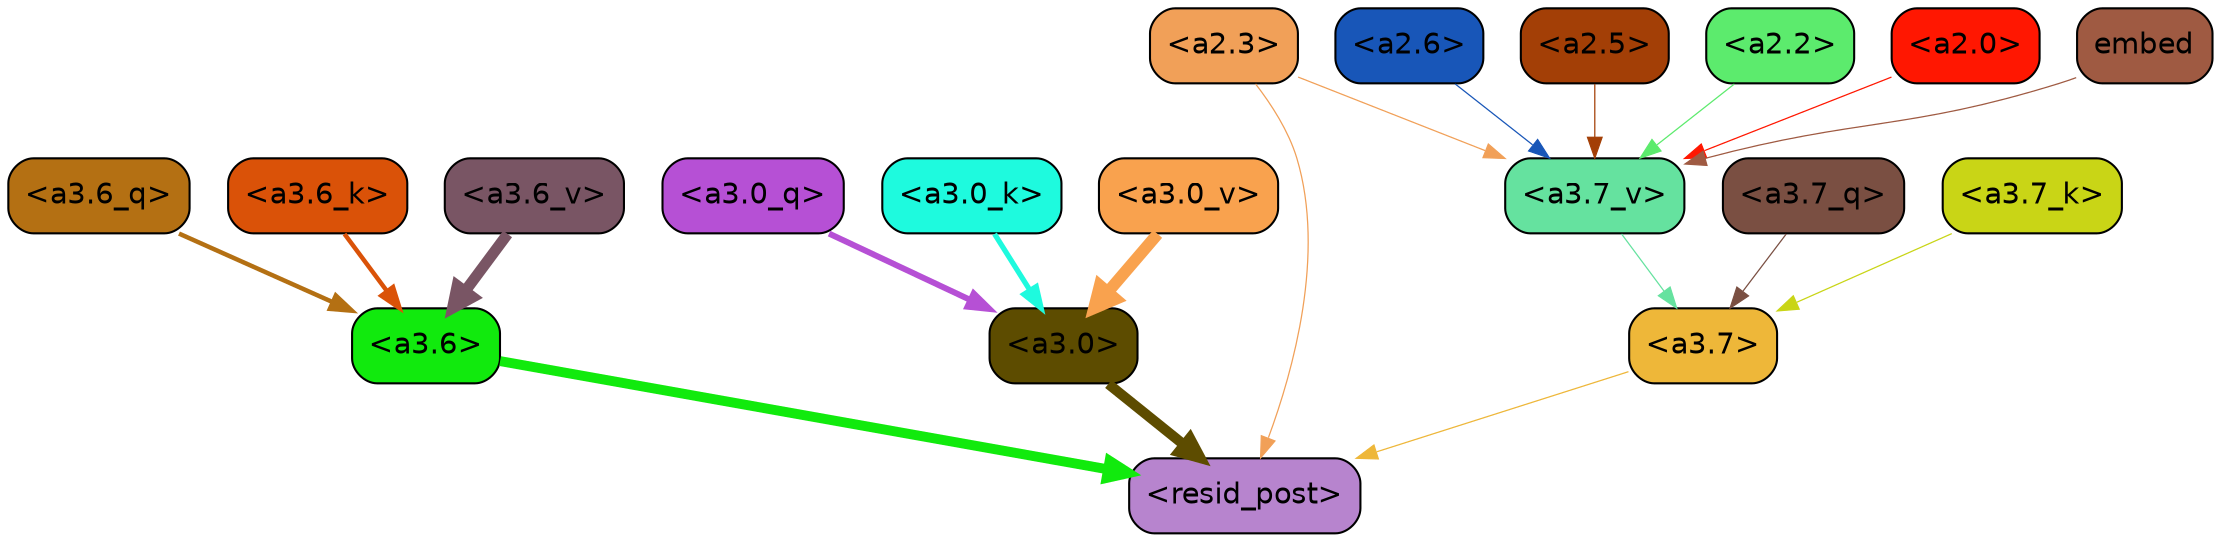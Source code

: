 strict digraph "" {
	graph [bgcolor=transparent,
		layout=dot,
		overlap=false,
		splines=true
	];
	"<a3.7>"	[color=black,
		fillcolor="#eeb739",
		fontname=Helvetica,
		shape=box,
		style="filled, rounded"];
	"<resid_post>"	[color=black,
		fillcolor="#b784ce",
		fontname=Helvetica,
		shape=box,
		style="filled, rounded"];
	"<a3.7>" -> "<resid_post>"	[color="#eeb739",
		penwidth=0.6];
	"<a3.6>"	[color=black,
		fillcolor="#11ea0d",
		fontname=Helvetica,
		shape=box,
		style="filled, rounded"];
	"<a3.6>" -> "<resid_post>"	[color="#11ea0d",
		penwidth=4.746312499046326];
	"<a3.0>"	[color=black,
		fillcolor="#5d4c00",
		fontname=Helvetica,
		shape=box,
		style="filled, rounded"];
	"<a3.0>" -> "<resid_post>"	[color="#5d4c00",
		penwidth=4.896343111991882];
	"<a2.3>"	[color=black,
		fillcolor="#f1a058",
		fontname=Helvetica,
		shape=box,
		style="filled, rounded"];
	"<a2.3>" -> "<resid_post>"	[color="#f1a058",
		penwidth=0.6];
	"<a3.7_v>"	[color=black,
		fillcolor="#65e29f",
		fontname=Helvetica,
		shape=box,
		style="filled, rounded"];
	"<a2.3>" -> "<a3.7_v>"	[color="#f1a058",
		penwidth=0.6];
	"<a3.7_q>"	[color=black,
		fillcolor="#7a4f42",
		fontname=Helvetica,
		shape=box,
		style="filled, rounded"];
	"<a3.7_q>" -> "<a3.7>"	[color="#7a4f42",
		penwidth=0.6];
	"<a3.6_q>"	[color=black,
		fillcolor="#b47013",
		fontname=Helvetica,
		shape=box,
		style="filled, rounded"];
	"<a3.6_q>" -> "<a3.6>"	[color="#b47013",
		penwidth=2.160832464694977];
	"<a3.0_q>"	[color=black,
		fillcolor="#b650d5",
		fontname=Helvetica,
		shape=box,
		style="filled, rounded"];
	"<a3.0_q>" -> "<a3.0>"	[color="#b650d5",
		penwidth=2.870753765106201];
	"<a3.7_k>"	[color=black,
		fillcolor="#c9d516",
		fontname=Helvetica,
		shape=box,
		style="filled, rounded"];
	"<a3.7_k>" -> "<a3.7>"	[color="#c9d516",
		penwidth=0.6];
	"<a3.6_k>"	[color=black,
		fillcolor="#da5208",
		fontname=Helvetica,
		shape=box,
		style="filled, rounded"];
	"<a3.6_k>" -> "<a3.6>"	[color="#da5208",
		penwidth=2.13908451795578];
	"<a3.0_k>"	[color=black,
		fillcolor="#1efade",
		fontname=Helvetica,
		shape=box,
		style="filled, rounded"];
	"<a3.0_k>" -> "<a3.0>"	[color="#1efade",
		penwidth=2.520303964614868];
	"<a3.7_v>" -> "<a3.7>"	[color="#65e29f",
		penwidth=0.6];
	"<a3.6_v>"	[color=black,
		fillcolor="#795564",
		fontname=Helvetica,
		shape=box,
		style="filled, rounded"];
	"<a3.6_v>" -> "<a3.6>"	[color="#795564",
		penwidth=5.297133803367615];
	"<a3.0_v>"	[color=black,
		fillcolor="#f9a24e",
		fontname=Helvetica,
		shape=box,
		style="filled, rounded"];
	"<a3.0_v>" -> "<a3.0>"	[color="#f9a24e",
		penwidth=5.680712580680847];
	"<a2.6>"	[color=black,
		fillcolor="#1856b8",
		fontname=Helvetica,
		shape=box,
		style="filled, rounded"];
	"<a2.6>" -> "<a3.7_v>"	[color="#1856b8",
		penwidth=0.6];
	"<a2.5>"	[color=black,
		fillcolor="#a33f06",
		fontname=Helvetica,
		shape=box,
		style="filled, rounded"];
	"<a2.5>" -> "<a3.7_v>"	[color="#a33f06",
		penwidth=0.6];
	"<a2.2>"	[color=black,
		fillcolor="#5ceb6d",
		fontname=Helvetica,
		shape=box,
		style="filled, rounded"];
	"<a2.2>" -> "<a3.7_v>"	[color="#5ceb6d",
		penwidth=0.6];
	"<a2.0>"	[color=black,
		fillcolor="#ff1701",
		fontname=Helvetica,
		shape=box,
		style="filled, rounded"];
	"<a2.0>" -> "<a3.7_v>"	[color="#ff1701",
		penwidth=0.6];
	embed	[color=black,
		fillcolor="#9f5a42",
		fontname=Helvetica,
		shape=box,
		style="filled, rounded"];
	embed -> "<a3.7_v>"	[color="#9f5a42",
		penwidth=0.6];
}

